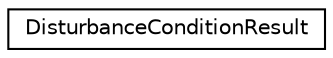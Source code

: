 digraph "Graphical Class Hierarchy"
{
 // LATEX_PDF_SIZE
  edge [fontname="Helvetica",fontsize="10",labelfontname="Helvetica",labelfontsize="10"];
  node [fontname="Helvetica",fontsize="10",shape=record];
  rankdir="LR";
  Node0 [label="DisturbanceConditionResult",height=0.2,width=0.4,color="black", fillcolor="white", style="filled",URL="$structmoja_1_1modules_1_1cbm_1_1DisturbanceConditionResult.html",tooltip=" "];
}
